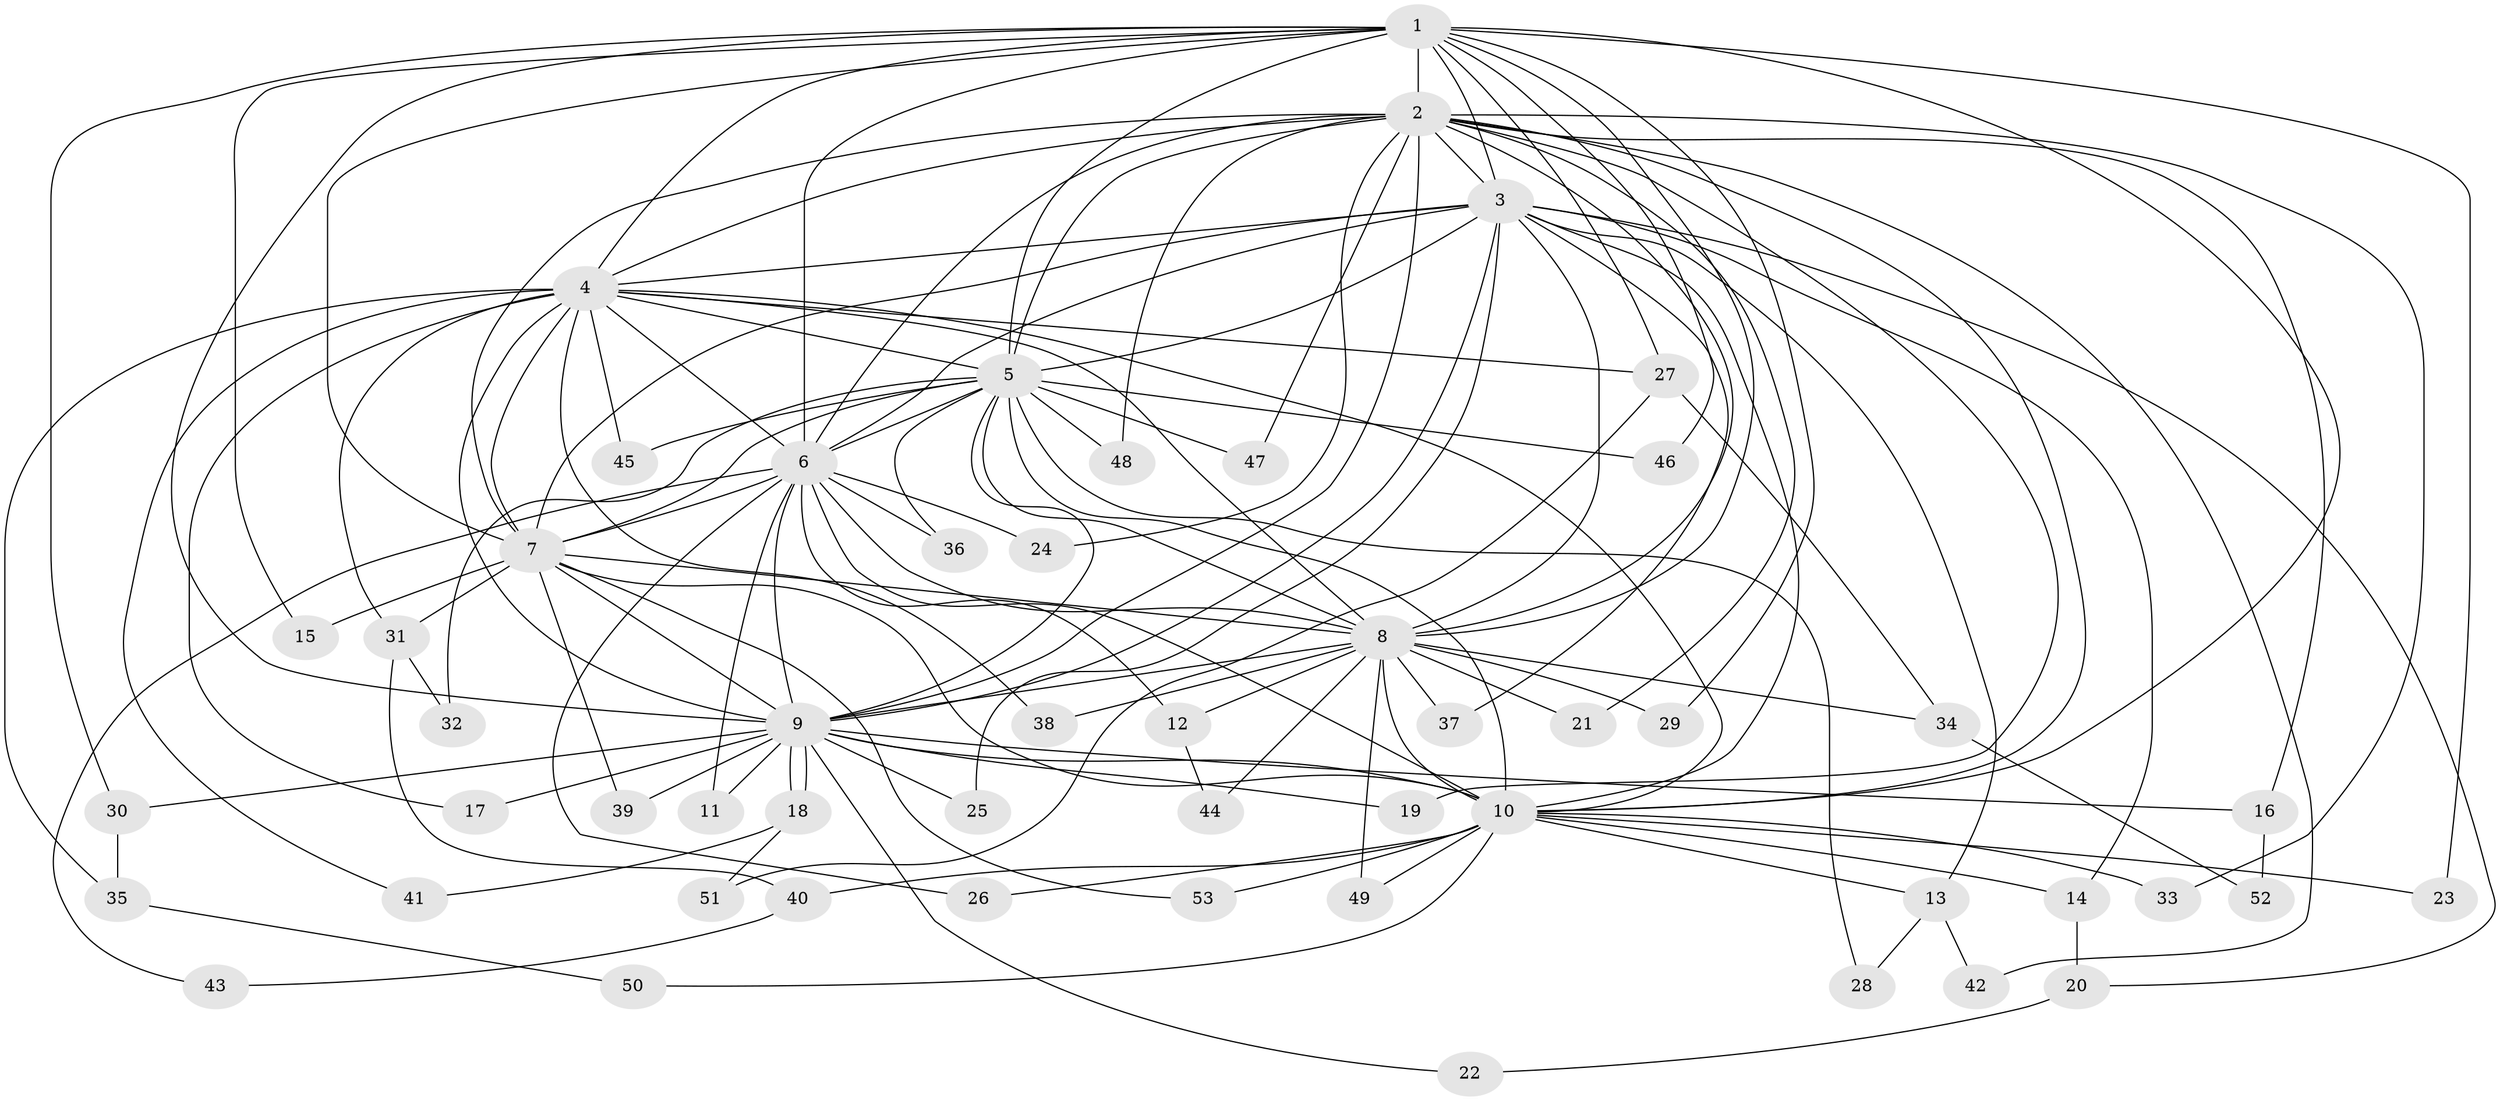// Generated by graph-tools (version 1.1) at 2025/11/02/27/25 16:11:05]
// undirected, 53 vertices, 131 edges
graph export_dot {
graph [start="1"]
  node [color=gray90,style=filled];
  1;
  2;
  3;
  4;
  5;
  6;
  7;
  8;
  9;
  10;
  11;
  12;
  13;
  14;
  15;
  16;
  17;
  18;
  19;
  20;
  21;
  22;
  23;
  24;
  25;
  26;
  27;
  28;
  29;
  30;
  31;
  32;
  33;
  34;
  35;
  36;
  37;
  38;
  39;
  40;
  41;
  42;
  43;
  44;
  45;
  46;
  47;
  48;
  49;
  50;
  51;
  52;
  53;
  1 -- 2;
  1 -- 3;
  1 -- 4;
  1 -- 5;
  1 -- 6;
  1 -- 7;
  1 -- 8;
  1 -- 9;
  1 -- 10;
  1 -- 15;
  1 -- 23;
  1 -- 27;
  1 -- 29;
  1 -- 30;
  1 -- 46;
  2 -- 3;
  2 -- 4;
  2 -- 5;
  2 -- 6;
  2 -- 7;
  2 -- 8;
  2 -- 9;
  2 -- 10;
  2 -- 16;
  2 -- 19;
  2 -- 21;
  2 -- 24;
  2 -- 33;
  2 -- 42;
  2 -- 47;
  2 -- 48;
  3 -- 4;
  3 -- 5;
  3 -- 6;
  3 -- 7;
  3 -- 8;
  3 -- 9;
  3 -- 10;
  3 -- 13;
  3 -- 14;
  3 -- 20;
  3 -- 25;
  3 -- 37;
  4 -- 5;
  4 -- 6;
  4 -- 7;
  4 -- 8;
  4 -- 9;
  4 -- 10;
  4 -- 17;
  4 -- 27;
  4 -- 31;
  4 -- 35;
  4 -- 38;
  4 -- 41;
  4 -- 45;
  5 -- 6;
  5 -- 7;
  5 -- 8;
  5 -- 9;
  5 -- 10;
  5 -- 28;
  5 -- 32;
  5 -- 36;
  5 -- 45;
  5 -- 46;
  5 -- 47;
  5 -- 48;
  6 -- 7;
  6 -- 8;
  6 -- 9;
  6 -- 10;
  6 -- 11;
  6 -- 12;
  6 -- 24;
  6 -- 26;
  6 -- 36;
  6 -- 43;
  7 -- 8;
  7 -- 9;
  7 -- 10;
  7 -- 15;
  7 -- 31;
  7 -- 39;
  7 -- 53;
  8 -- 9;
  8 -- 10;
  8 -- 12;
  8 -- 21;
  8 -- 29;
  8 -- 34;
  8 -- 37;
  8 -- 38;
  8 -- 44;
  8 -- 49;
  9 -- 10;
  9 -- 11;
  9 -- 16;
  9 -- 17;
  9 -- 18;
  9 -- 18;
  9 -- 19;
  9 -- 22;
  9 -- 25;
  9 -- 30;
  9 -- 39;
  10 -- 13;
  10 -- 14;
  10 -- 23;
  10 -- 26;
  10 -- 33;
  10 -- 40;
  10 -- 49;
  10 -- 50;
  10 -- 53;
  12 -- 44;
  13 -- 28;
  13 -- 42;
  14 -- 20;
  16 -- 52;
  18 -- 41;
  18 -- 51;
  20 -- 22;
  27 -- 34;
  27 -- 51;
  30 -- 35;
  31 -- 32;
  31 -- 40;
  34 -- 52;
  35 -- 50;
  40 -- 43;
}

